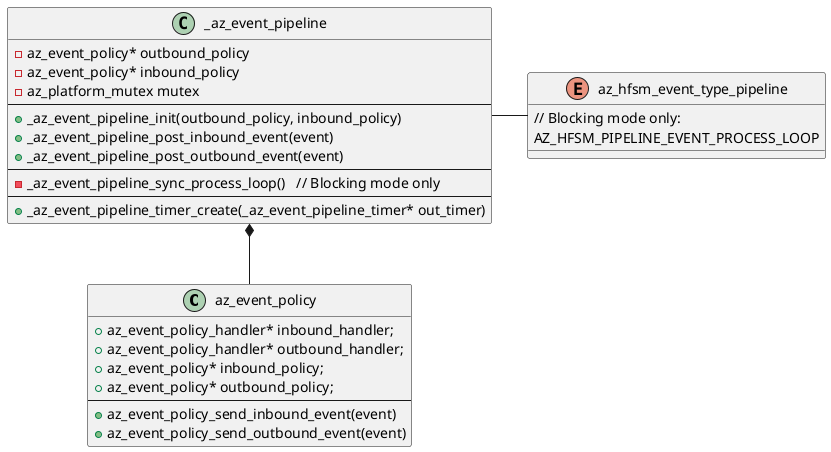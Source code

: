 @startuml

class az_event_policy 
{
    +az_event_policy_handler* inbound_handler;
    +az_event_policy_handler* outbound_handler;
    +az_event_policy* inbound_policy;
    +az_event_policy* outbound_policy;
    ---
    +az_event_policy_send_inbound_event(event)
    +az_event_policy_send_outbound_event(event)
}

class _az_event_pipeline
{
    -az_event_policy* outbound_policy
    -az_event_policy* inbound_policy
    -az_platform_mutex mutex
    ---
    +_az_event_pipeline_init(outbound_policy, inbound_policy)
    +_az_event_pipeline_post_inbound_event(event)
    +_az_event_pipeline_post_outbound_event(event)
    ---
    -_az_event_pipeline_sync_process_loop()   // Blocking mode only
    ---
    +_az_event_pipeline_timer_create(_az_event_pipeline_timer* out_timer)
}

enum az_hfsm_event_type_pipeline
{
    // Blocking mode only:
    AZ_HFSM_PIPELINE_EVENT_PROCESS_LOOP
}

_az_event_pipeline *-- az_event_policy
_az_event_pipeline - az_hfsm_event_type_pipeline

@enduml
